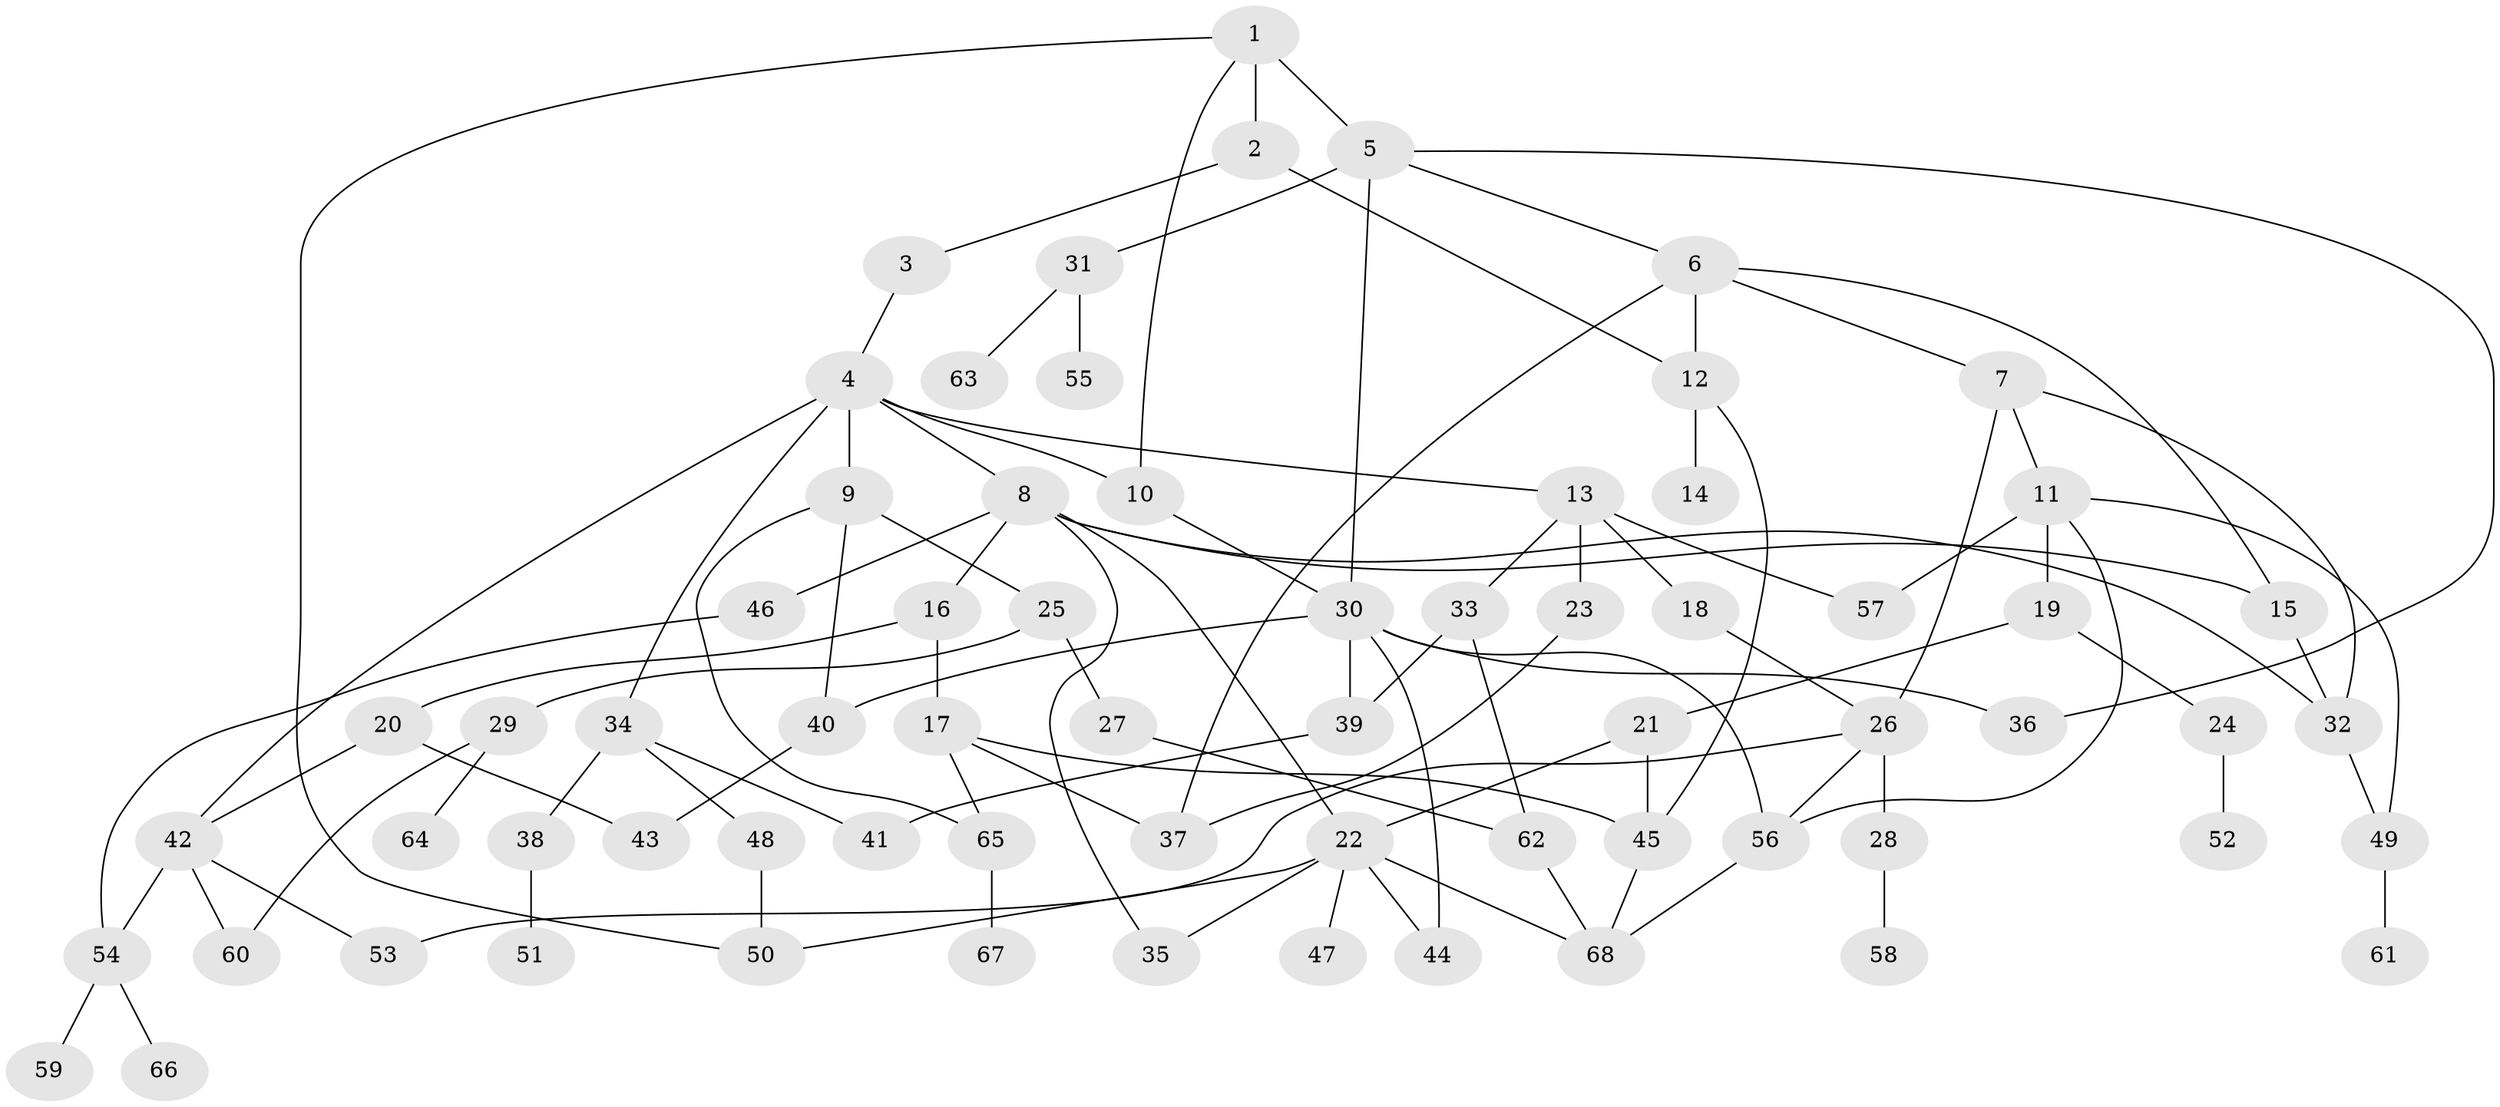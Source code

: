 // original degree distribution, {3: 0.20618556701030927, 2: 0.26804123711340205, 7: 0.030927835051546393, 4: 0.14432989690721648, 5: 0.07216494845360824, 6: 0.030927835051546393, 1: 0.24742268041237114}
// Generated by graph-tools (version 1.1) at 2025/49/03/04/25 22:49:09]
// undirected, 68 vertices, 101 edges
graph export_dot {
  node [color=gray90,style=filled];
  1;
  2;
  3;
  4;
  5;
  6;
  7;
  8;
  9;
  10;
  11;
  12;
  13;
  14;
  15;
  16;
  17;
  18;
  19;
  20;
  21;
  22;
  23;
  24;
  25;
  26;
  27;
  28;
  29;
  30;
  31;
  32;
  33;
  34;
  35;
  36;
  37;
  38;
  39;
  40;
  41;
  42;
  43;
  44;
  45;
  46;
  47;
  48;
  49;
  50;
  51;
  52;
  53;
  54;
  55;
  56;
  57;
  58;
  59;
  60;
  61;
  62;
  63;
  64;
  65;
  66;
  67;
  68;
  1 -- 2 [weight=2.0];
  1 -- 5 [weight=1.0];
  1 -- 10 [weight=1.0];
  1 -- 50 [weight=1.0];
  2 -- 3 [weight=1.0];
  2 -- 12 [weight=1.0];
  3 -- 4 [weight=1.0];
  4 -- 8 [weight=1.0];
  4 -- 9 [weight=1.0];
  4 -- 10 [weight=1.0];
  4 -- 13 [weight=1.0];
  4 -- 34 [weight=1.0];
  4 -- 42 [weight=1.0];
  5 -- 6 [weight=1.0];
  5 -- 30 [weight=1.0];
  5 -- 31 [weight=1.0];
  5 -- 36 [weight=1.0];
  6 -- 7 [weight=1.0];
  6 -- 12 [weight=1.0];
  6 -- 15 [weight=1.0];
  6 -- 37 [weight=1.0];
  7 -- 11 [weight=1.0];
  7 -- 26 [weight=1.0];
  7 -- 32 [weight=1.0];
  8 -- 15 [weight=1.0];
  8 -- 16 [weight=1.0];
  8 -- 22 [weight=1.0];
  8 -- 32 [weight=1.0];
  8 -- 35 [weight=1.0];
  8 -- 46 [weight=1.0];
  9 -- 25 [weight=1.0];
  9 -- 40 [weight=1.0];
  9 -- 65 [weight=1.0];
  10 -- 30 [weight=1.0];
  11 -- 19 [weight=1.0];
  11 -- 49 [weight=1.0];
  11 -- 56 [weight=1.0];
  11 -- 57 [weight=1.0];
  12 -- 14 [weight=1.0];
  12 -- 45 [weight=1.0];
  13 -- 18 [weight=1.0];
  13 -- 23 [weight=1.0];
  13 -- 33 [weight=1.0];
  13 -- 57 [weight=1.0];
  15 -- 32 [weight=2.0];
  16 -- 17 [weight=1.0];
  16 -- 20 [weight=1.0];
  17 -- 37 [weight=1.0];
  17 -- 45 [weight=1.0];
  17 -- 65 [weight=1.0];
  18 -- 26 [weight=1.0];
  19 -- 21 [weight=1.0];
  19 -- 24 [weight=1.0];
  20 -- 42 [weight=1.0];
  20 -- 43 [weight=1.0];
  21 -- 22 [weight=2.0];
  21 -- 45 [weight=1.0];
  22 -- 35 [weight=1.0];
  22 -- 44 [weight=1.0];
  22 -- 47 [weight=1.0];
  22 -- 50 [weight=1.0];
  22 -- 68 [weight=1.0];
  23 -- 37 [weight=1.0];
  24 -- 52 [weight=1.0];
  25 -- 27 [weight=1.0];
  25 -- 29 [weight=1.0];
  26 -- 28 [weight=1.0];
  26 -- 53 [weight=1.0];
  26 -- 56 [weight=1.0];
  27 -- 62 [weight=1.0];
  28 -- 58 [weight=1.0];
  29 -- 60 [weight=1.0];
  29 -- 64 [weight=1.0];
  30 -- 36 [weight=1.0];
  30 -- 39 [weight=1.0];
  30 -- 40 [weight=1.0];
  30 -- 44 [weight=1.0];
  30 -- 56 [weight=1.0];
  31 -- 55 [weight=1.0];
  31 -- 63 [weight=1.0];
  32 -- 49 [weight=1.0];
  33 -- 39 [weight=1.0];
  33 -- 62 [weight=1.0];
  34 -- 38 [weight=1.0];
  34 -- 41 [weight=1.0];
  34 -- 48 [weight=1.0];
  38 -- 51 [weight=1.0];
  39 -- 41 [weight=1.0];
  40 -- 43 [weight=1.0];
  42 -- 53 [weight=1.0];
  42 -- 54 [weight=1.0];
  42 -- 60 [weight=1.0];
  45 -- 68 [weight=1.0];
  46 -- 54 [weight=1.0];
  48 -- 50 [weight=1.0];
  49 -- 61 [weight=1.0];
  54 -- 59 [weight=1.0];
  54 -- 66 [weight=1.0];
  56 -- 68 [weight=1.0];
  62 -- 68 [weight=1.0];
  65 -- 67 [weight=1.0];
}
